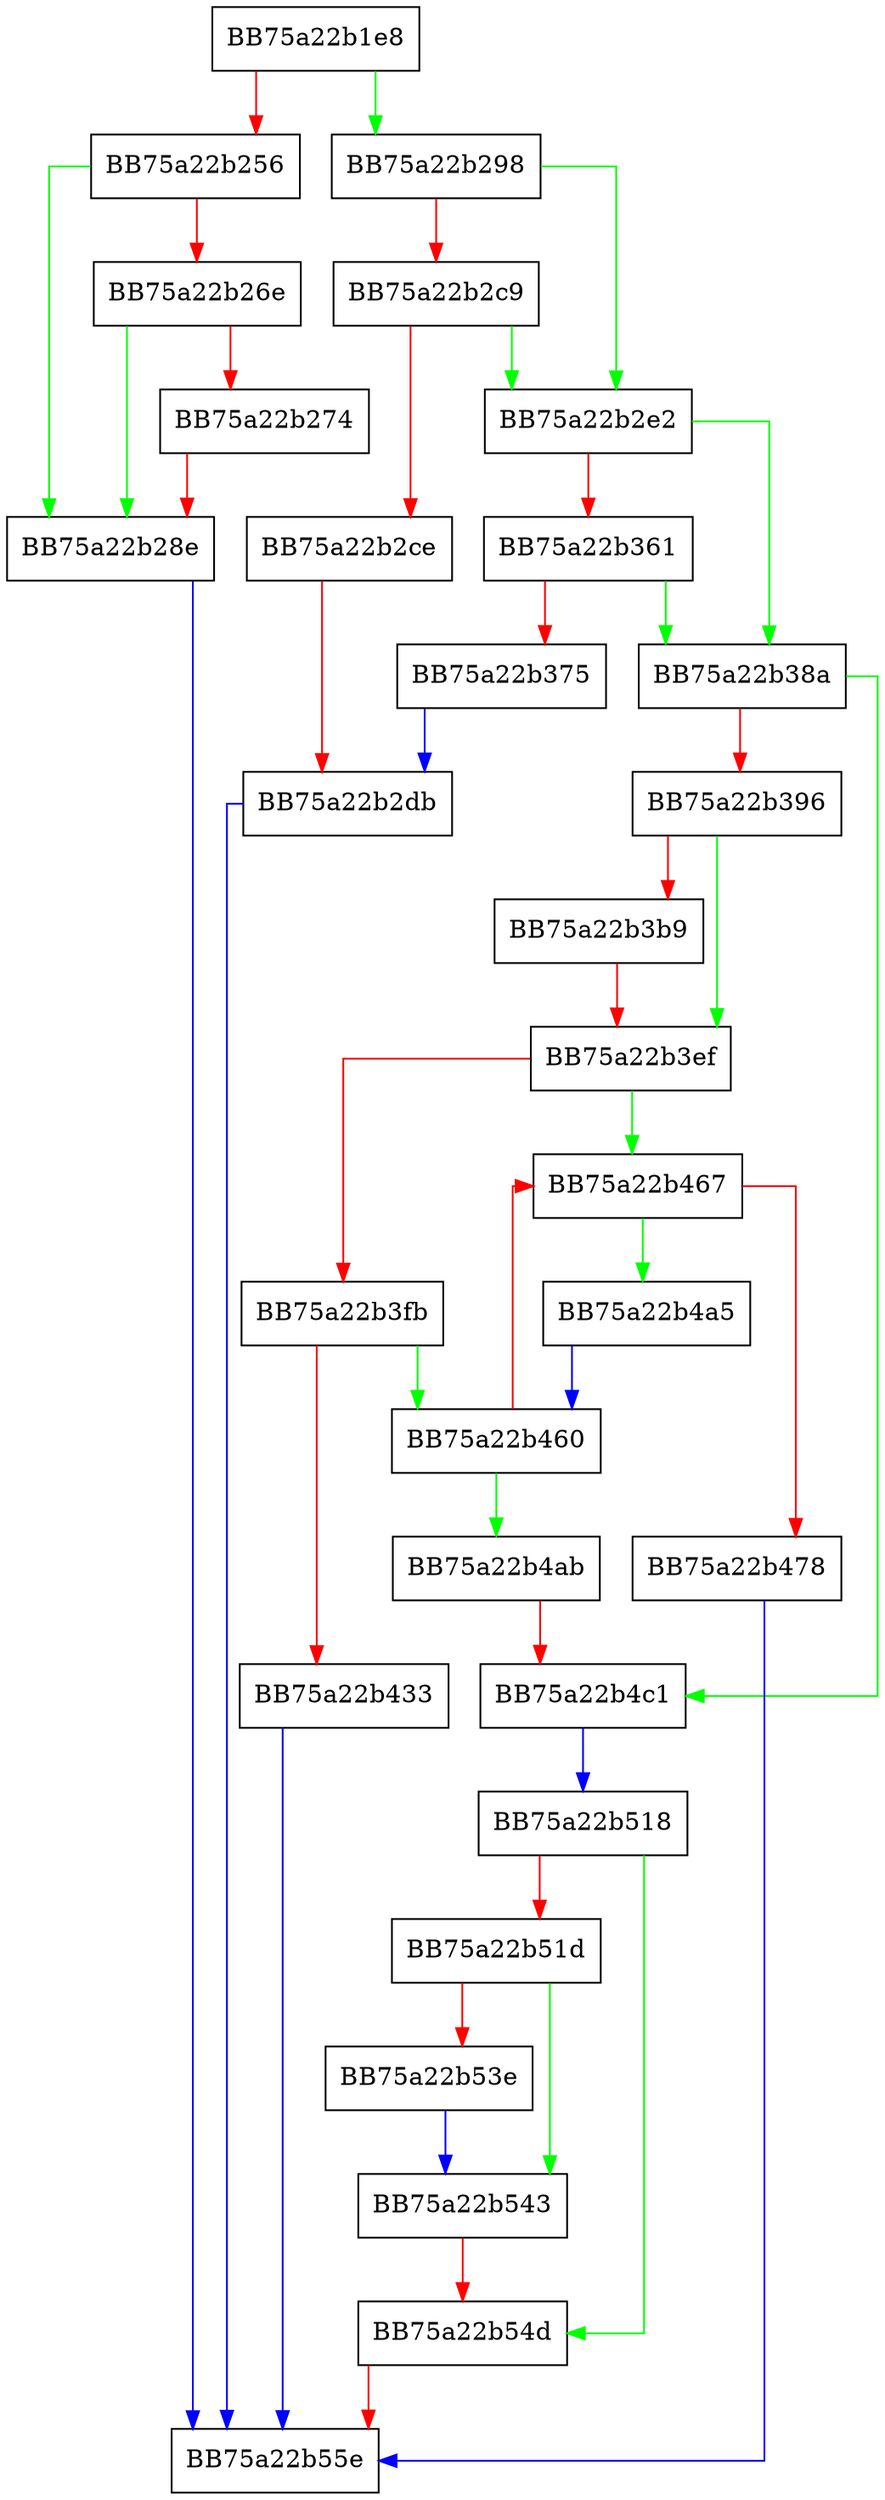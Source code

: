 digraph QueryProcessInfo {
  node [shape="box"];
  graph [splines=ortho];
  BB75a22b1e8 -> BB75a22b298 [color="green"];
  BB75a22b1e8 -> BB75a22b256 [color="red"];
  BB75a22b256 -> BB75a22b28e [color="green"];
  BB75a22b256 -> BB75a22b26e [color="red"];
  BB75a22b26e -> BB75a22b28e [color="green"];
  BB75a22b26e -> BB75a22b274 [color="red"];
  BB75a22b274 -> BB75a22b28e [color="red"];
  BB75a22b28e -> BB75a22b55e [color="blue"];
  BB75a22b298 -> BB75a22b2e2 [color="green"];
  BB75a22b298 -> BB75a22b2c9 [color="red"];
  BB75a22b2c9 -> BB75a22b2e2 [color="green"];
  BB75a22b2c9 -> BB75a22b2ce [color="red"];
  BB75a22b2ce -> BB75a22b2db [color="red"];
  BB75a22b2db -> BB75a22b55e [color="blue"];
  BB75a22b2e2 -> BB75a22b38a [color="green"];
  BB75a22b2e2 -> BB75a22b361 [color="red"];
  BB75a22b361 -> BB75a22b38a [color="green"];
  BB75a22b361 -> BB75a22b375 [color="red"];
  BB75a22b375 -> BB75a22b2db [color="blue"];
  BB75a22b38a -> BB75a22b4c1 [color="green"];
  BB75a22b38a -> BB75a22b396 [color="red"];
  BB75a22b396 -> BB75a22b3ef [color="green"];
  BB75a22b396 -> BB75a22b3b9 [color="red"];
  BB75a22b3b9 -> BB75a22b3ef [color="red"];
  BB75a22b3ef -> BB75a22b467 [color="green"];
  BB75a22b3ef -> BB75a22b3fb [color="red"];
  BB75a22b3fb -> BB75a22b460 [color="green"];
  BB75a22b3fb -> BB75a22b433 [color="red"];
  BB75a22b433 -> BB75a22b55e [color="blue"];
  BB75a22b460 -> BB75a22b4ab [color="green"];
  BB75a22b460 -> BB75a22b467 [color="red"];
  BB75a22b467 -> BB75a22b4a5 [color="green"];
  BB75a22b467 -> BB75a22b478 [color="red"];
  BB75a22b478 -> BB75a22b55e [color="blue"];
  BB75a22b4a5 -> BB75a22b460 [color="blue"];
  BB75a22b4ab -> BB75a22b4c1 [color="red"];
  BB75a22b4c1 -> BB75a22b518 [color="blue"];
  BB75a22b518 -> BB75a22b54d [color="green"];
  BB75a22b518 -> BB75a22b51d [color="red"];
  BB75a22b51d -> BB75a22b543 [color="green"];
  BB75a22b51d -> BB75a22b53e [color="red"];
  BB75a22b53e -> BB75a22b543 [color="blue"];
  BB75a22b543 -> BB75a22b54d [color="red"];
  BB75a22b54d -> BB75a22b55e [color="red"];
}